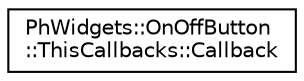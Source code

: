 digraph "Graphical Class Hierarchy"
{
  edge [fontname="Helvetica",fontsize="10",labelfontname="Helvetica",labelfontsize="10"];
  node [fontname="Helvetica",fontsize="10",shape=record];
  rankdir="LR";
  Node0 [label="PhWidgets::OnOffButton\l::ThisCallbacks::Callback",height=0.2,width=0.4,color="black", fillcolor="white", style="filled",URL="$struct_ph_widgets_1_1_on_off_button_1_1_this_callbacks_1_1_callback.html"];
}
